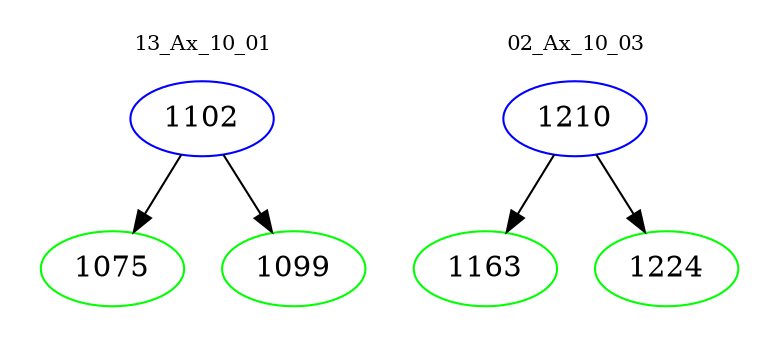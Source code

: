 digraph{
subgraph cluster_0 {
color = white
label = "13_Ax_10_01";
fontsize=10;
T0_1102 [label="1102", color="blue"]
T0_1102 -> T0_1075 [color="black"]
T0_1075 [label="1075", color="green"]
T0_1102 -> T0_1099 [color="black"]
T0_1099 [label="1099", color="green"]
}
subgraph cluster_1 {
color = white
label = "02_Ax_10_03";
fontsize=10;
T1_1210 [label="1210", color="blue"]
T1_1210 -> T1_1163 [color="black"]
T1_1163 [label="1163", color="green"]
T1_1210 -> T1_1224 [color="black"]
T1_1224 [label="1224", color="green"]
}
}
